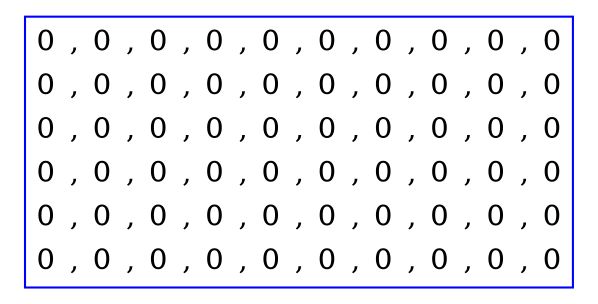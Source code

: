 digraph H {

    aHtmlTable [
    shape=plaintext
    color=blue      // The color of the border of the table
    label=<

    <table border='1' cellborder='0'>
        <tr>
            <td>0</td><td>,</td><td>0</td><td>,</td><td>0</td><td>,</td><td>0</td><td>,</td><td>0</td><td>,</td><td>0</td><td>,</td><td>0</td><td>,</td><td>0</td><td>,</td><td>0</td><td>,</td><td>0</td>
        </tr>
        <tr>
            <td>0</td><td>,</td><td>0</td><td>,</td><td>0</td><td>,</td><td>0</td><td>,</td><td>0</td><td>,</td><td>0</td><td>,</td><td>0</td><td>,</td><td>0</td><td>,</td><td>0</td><td>,</td><td>0</td>
        </tr>
        <tr>
            <td>0</td><td>,</td><td>0</td><td>,</td><td>0</td><td>,</td><td>0</td><td>,</td><td>0</td><td>,</td><td>0</td><td>,</td><td>0</td><td>,</td><td>0</td><td>,</td><td>0</td><td>,</td><td>0</td>
        </tr>
        <tr>
            <td>0</td><td>,</td><td>0</td><td>,</td><td>0</td><td>,</td><td>0</td><td>,</td><td>0</td><td>,</td><td>0</td><td>,</td><td>0</td><td>,</td><td>0</td><td>,</td><td>0</td><td>,</td><td>0</td>
        </tr>
        <tr>
            <td>0</td><td>,</td><td>0</td><td>,</td><td>0</td><td>,</td><td>0</td><td>,</td><td>0</td><td>,</td><td>0</td><td>,</td><td>0</td><td>,</td><td>0</td><td>,</td><td>0</td><td>,</td><td>0</td>
        </tr>
        <tr>
            <td>0</td><td>,</td><td>0</td><td>,</td><td>0</td><td>,</td><td>0</td><td>,</td><td>0</td><td>,</td><td>0</td><td>,</td><td>0</td><td>,</td><td>0</td><td>,</td><td>0</td><td>,</td><td>0</td>
        </tr>
    </table>

    >];
}